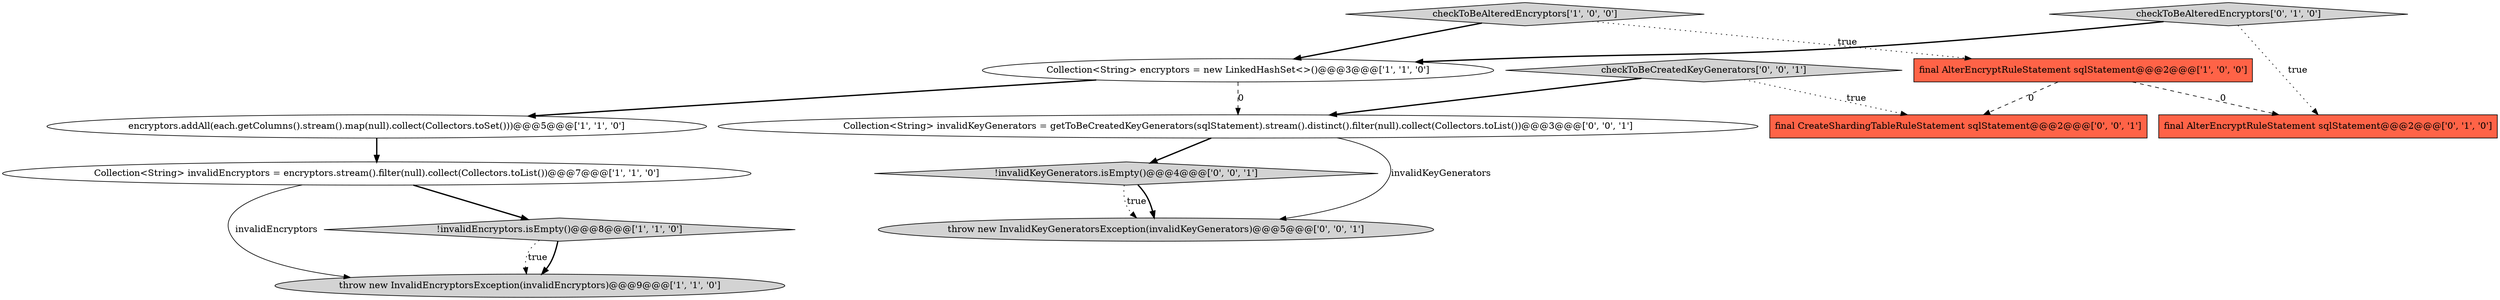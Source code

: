 digraph {
13 [style = filled, label = "throw new InvalidKeyGeneratorsException(invalidKeyGenerators)@@@5@@@['0', '0', '1']", fillcolor = lightgray, shape = ellipse image = "AAA0AAABBB3BBB"];
12 [style = filled, label = "checkToBeCreatedKeyGenerators['0', '0', '1']", fillcolor = lightgray, shape = diamond image = "AAA0AAABBB3BBB"];
6 [style = filled, label = "!invalidEncryptors.isEmpty()@@@8@@@['1', '1', '0']", fillcolor = lightgray, shape = diamond image = "AAA0AAABBB1BBB"];
3 [style = filled, label = "checkToBeAlteredEncryptors['1', '0', '0']", fillcolor = lightgray, shape = diamond image = "AAA0AAABBB1BBB"];
7 [style = filled, label = "checkToBeAlteredEncryptors['0', '1', '0']", fillcolor = lightgray, shape = diamond image = "AAA0AAABBB2BBB"];
2 [style = filled, label = "final AlterEncryptRuleStatement sqlStatement@@@2@@@['1', '0', '0']", fillcolor = tomato, shape = box image = "AAA1AAABBB1BBB"];
1 [style = filled, label = "Collection<String> invalidEncryptors = encryptors.stream().filter(null).collect(Collectors.toList())@@@7@@@['1', '1', '0']", fillcolor = white, shape = ellipse image = "AAA0AAABBB1BBB"];
0 [style = filled, label = "throw new InvalidEncryptorsException(invalidEncryptors)@@@9@@@['1', '1', '0']", fillcolor = lightgray, shape = ellipse image = "AAA0AAABBB1BBB"];
11 [style = filled, label = "!invalidKeyGenerators.isEmpty()@@@4@@@['0', '0', '1']", fillcolor = lightgray, shape = diamond image = "AAA0AAABBB3BBB"];
4 [style = filled, label = "encryptors.addAll(each.getColumns().stream().map(null).collect(Collectors.toSet()))@@@5@@@['1', '1', '0']", fillcolor = white, shape = ellipse image = "AAA0AAABBB1BBB"];
10 [style = filled, label = "final CreateShardingTableRuleStatement sqlStatement@@@2@@@['0', '0', '1']", fillcolor = tomato, shape = box image = "AAA0AAABBB3BBB"];
8 [style = filled, label = "final AlterEncryptRuleStatement sqlStatement@@@2@@@['0', '1', '0']", fillcolor = tomato, shape = box image = "AAA1AAABBB2BBB"];
5 [style = filled, label = "Collection<String> encryptors = new LinkedHashSet<>()@@@3@@@['1', '1', '0']", fillcolor = white, shape = ellipse image = "AAA0AAABBB1BBB"];
9 [style = filled, label = "Collection<String> invalidKeyGenerators = getToBeCreatedKeyGenerators(sqlStatement).stream().distinct().filter(null).collect(Collectors.toList())@@@3@@@['0', '0', '1']", fillcolor = white, shape = ellipse image = "AAA0AAABBB3BBB"];
5->9 [style = dashed, label="0"];
9->13 [style = solid, label="invalidKeyGenerators"];
3->5 [style = bold, label=""];
4->1 [style = bold, label=""];
1->6 [style = bold, label=""];
6->0 [style = bold, label=""];
7->5 [style = bold, label=""];
6->0 [style = dotted, label="true"];
9->11 [style = bold, label=""];
11->13 [style = dotted, label="true"];
12->10 [style = dotted, label="true"];
11->13 [style = bold, label=""];
12->9 [style = bold, label=""];
7->8 [style = dotted, label="true"];
2->8 [style = dashed, label="0"];
3->2 [style = dotted, label="true"];
5->4 [style = bold, label=""];
2->10 [style = dashed, label="0"];
1->0 [style = solid, label="invalidEncryptors"];
}
